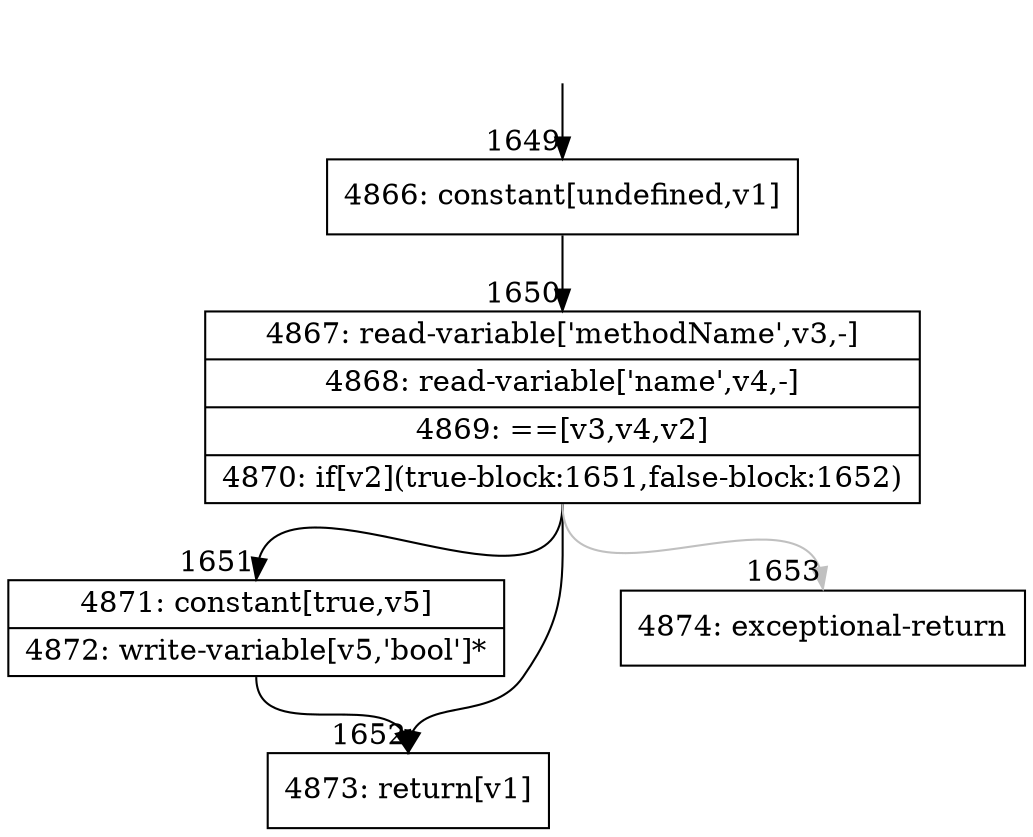 digraph {
rankdir="TD"
BB_entry196[shape=none,label=""];
BB_entry196 -> BB1649 [tailport=s, headport=n, headlabel="    1649"]
BB1649 [shape=record label="{4866: constant[undefined,v1]}" ] 
BB1649 -> BB1650 [tailport=s, headport=n, headlabel="      1650"]
BB1650 [shape=record label="{4867: read-variable['methodName',v3,-]|4868: read-variable['name',v4,-]|4869: ==[v3,v4,v2]|4870: if[v2](true-block:1651,false-block:1652)}" ] 
BB1650 -> BB1651 [tailport=s, headport=n, headlabel="      1651"]
BB1650 -> BB1652 [tailport=s, headport=n, headlabel="      1652"]
BB1650 -> BB1653 [tailport=s, headport=n, color=gray, headlabel="      1653"]
BB1651 [shape=record label="{4871: constant[true,v5]|4872: write-variable[v5,'bool']*}" ] 
BB1651 -> BB1652 [tailport=s, headport=n]
BB1652 [shape=record label="{4873: return[v1]}" ] 
BB1653 [shape=record label="{4874: exceptional-return}" ] 
//#$~ 1923
}
